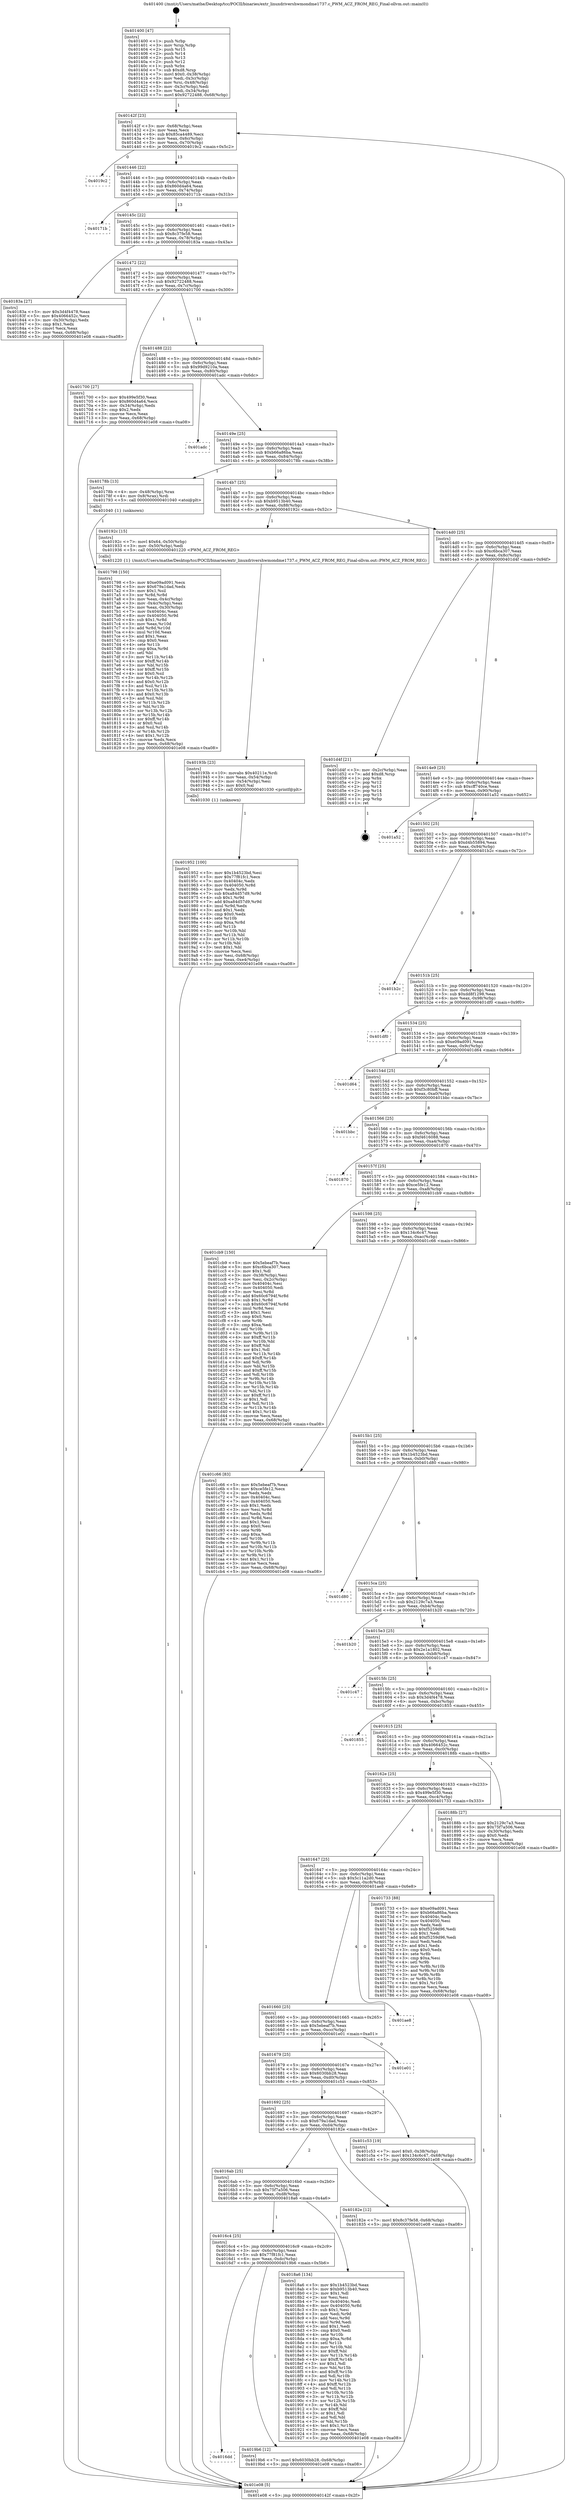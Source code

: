 digraph "0x401400" {
  label = "0x401400 (/mnt/c/Users/mathe/Desktop/tcc/POCII/binaries/extr_linuxdrivershwmondme1737.c_PWM_ACZ_FROM_REG_Final-ollvm.out::main(0))"
  labelloc = "t"
  node[shape=record]

  Entry [label="",width=0.3,height=0.3,shape=circle,fillcolor=black,style=filled]
  "0x40142f" [label="{
     0x40142f [23]\l
     | [instrs]\l
     &nbsp;&nbsp;0x40142f \<+3\>: mov -0x68(%rbp),%eax\l
     &nbsp;&nbsp;0x401432 \<+2\>: mov %eax,%ecx\l
     &nbsp;&nbsp;0x401434 \<+6\>: sub $0x85ca4489,%ecx\l
     &nbsp;&nbsp;0x40143a \<+3\>: mov %eax,-0x6c(%rbp)\l
     &nbsp;&nbsp;0x40143d \<+3\>: mov %ecx,-0x70(%rbp)\l
     &nbsp;&nbsp;0x401440 \<+6\>: je 00000000004019c2 \<main+0x5c2\>\l
  }"]
  "0x4019c2" [label="{
     0x4019c2\l
  }", style=dashed]
  "0x401446" [label="{
     0x401446 [22]\l
     | [instrs]\l
     &nbsp;&nbsp;0x401446 \<+5\>: jmp 000000000040144b \<main+0x4b\>\l
     &nbsp;&nbsp;0x40144b \<+3\>: mov -0x6c(%rbp),%eax\l
     &nbsp;&nbsp;0x40144e \<+5\>: sub $0x860d4a64,%eax\l
     &nbsp;&nbsp;0x401453 \<+3\>: mov %eax,-0x74(%rbp)\l
     &nbsp;&nbsp;0x401456 \<+6\>: je 000000000040171b \<main+0x31b\>\l
  }"]
  Exit [label="",width=0.3,height=0.3,shape=circle,fillcolor=black,style=filled,peripheries=2]
  "0x40171b" [label="{
     0x40171b\l
  }", style=dashed]
  "0x40145c" [label="{
     0x40145c [22]\l
     | [instrs]\l
     &nbsp;&nbsp;0x40145c \<+5\>: jmp 0000000000401461 \<main+0x61\>\l
     &nbsp;&nbsp;0x401461 \<+3\>: mov -0x6c(%rbp),%eax\l
     &nbsp;&nbsp;0x401464 \<+5\>: sub $0x8c37fe58,%eax\l
     &nbsp;&nbsp;0x401469 \<+3\>: mov %eax,-0x78(%rbp)\l
     &nbsp;&nbsp;0x40146c \<+6\>: je 000000000040183a \<main+0x43a\>\l
  }"]
  "0x4016dd" [label="{
     0x4016dd\l
  }", style=dashed]
  "0x40183a" [label="{
     0x40183a [27]\l
     | [instrs]\l
     &nbsp;&nbsp;0x40183a \<+5\>: mov $0x3d4f4478,%eax\l
     &nbsp;&nbsp;0x40183f \<+5\>: mov $0x4066452c,%ecx\l
     &nbsp;&nbsp;0x401844 \<+3\>: mov -0x30(%rbp),%edx\l
     &nbsp;&nbsp;0x401847 \<+3\>: cmp $0x1,%edx\l
     &nbsp;&nbsp;0x40184a \<+3\>: cmovl %ecx,%eax\l
     &nbsp;&nbsp;0x40184d \<+3\>: mov %eax,-0x68(%rbp)\l
     &nbsp;&nbsp;0x401850 \<+5\>: jmp 0000000000401e08 \<main+0xa08\>\l
  }"]
  "0x401472" [label="{
     0x401472 [22]\l
     | [instrs]\l
     &nbsp;&nbsp;0x401472 \<+5\>: jmp 0000000000401477 \<main+0x77\>\l
     &nbsp;&nbsp;0x401477 \<+3\>: mov -0x6c(%rbp),%eax\l
     &nbsp;&nbsp;0x40147a \<+5\>: sub $0x92722488,%eax\l
     &nbsp;&nbsp;0x40147f \<+3\>: mov %eax,-0x7c(%rbp)\l
     &nbsp;&nbsp;0x401482 \<+6\>: je 0000000000401700 \<main+0x300\>\l
  }"]
  "0x4019b6" [label="{
     0x4019b6 [12]\l
     | [instrs]\l
     &nbsp;&nbsp;0x4019b6 \<+7\>: movl $0x6030bb28,-0x68(%rbp)\l
     &nbsp;&nbsp;0x4019bd \<+5\>: jmp 0000000000401e08 \<main+0xa08\>\l
  }"]
  "0x401700" [label="{
     0x401700 [27]\l
     | [instrs]\l
     &nbsp;&nbsp;0x401700 \<+5\>: mov $0x499e5f30,%eax\l
     &nbsp;&nbsp;0x401705 \<+5\>: mov $0x860d4a64,%ecx\l
     &nbsp;&nbsp;0x40170a \<+3\>: mov -0x34(%rbp),%edx\l
     &nbsp;&nbsp;0x40170d \<+3\>: cmp $0x2,%edx\l
     &nbsp;&nbsp;0x401710 \<+3\>: cmovne %ecx,%eax\l
     &nbsp;&nbsp;0x401713 \<+3\>: mov %eax,-0x68(%rbp)\l
     &nbsp;&nbsp;0x401716 \<+5\>: jmp 0000000000401e08 \<main+0xa08\>\l
  }"]
  "0x401488" [label="{
     0x401488 [22]\l
     | [instrs]\l
     &nbsp;&nbsp;0x401488 \<+5\>: jmp 000000000040148d \<main+0x8d\>\l
     &nbsp;&nbsp;0x40148d \<+3\>: mov -0x6c(%rbp),%eax\l
     &nbsp;&nbsp;0x401490 \<+5\>: sub $0x99d9210a,%eax\l
     &nbsp;&nbsp;0x401495 \<+3\>: mov %eax,-0x80(%rbp)\l
     &nbsp;&nbsp;0x401498 \<+6\>: je 0000000000401adc \<main+0x6dc\>\l
  }"]
  "0x401e08" [label="{
     0x401e08 [5]\l
     | [instrs]\l
     &nbsp;&nbsp;0x401e08 \<+5\>: jmp 000000000040142f \<main+0x2f\>\l
  }"]
  "0x401400" [label="{
     0x401400 [47]\l
     | [instrs]\l
     &nbsp;&nbsp;0x401400 \<+1\>: push %rbp\l
     &nbsp;&nbsp;0x401401 \<+3\>: mov %rsp,%rbp\l
     &nbsp;&nbsp;0x401404 \<+2\>: push %r15\l
     &nbsp;&nbsp;0x401406 \<+2\>: push %r14\l
     &nbsp;&nbsp;0x401408 \<+2\>: push %r13\l
     &nbsp;&nbsp;0x40140a \<+2\>: push %r12\l
     &nbsp;&nbsp;0x40140c \<+1\>: push %rbx\l
     &nbsp;&nbsp;0x40140d \<+7\>: sub $0xd8,%rsp\l
     &nbsp;&nbsp;0x401414 \<+7\>: movl $0x0,-0x38(%rbp)\l
     &nbsp;&nbsp;0x40141b \<+3\>: mov %edi,-0x3c(%rbp)\l
     &nbsp;&nbsp;0x40141e \<+4\>: mov %rsi,-0x48(%rbp)\l
     &nbsp;&nbsp;0x401422 \<+3\>: mov -0x3c(%rbp),%edi\l
     &nbsp;&nbsp;0x401425 \<+3\>: mov %edi,-0x34(%rbp)\l
     &nbsp;&nbsp;0x401428 \<+7\>: movl $0x92722488,-0x68(%rbp)\l
  }"]
  "0x401952" [label="{
     0x401952 [100]\l
     | [instrs]\l
     &nbsp;&nbsp;0x401952 \<+5\>: mov $0x1b4523bd,%esi\l
     &nbsp;&nbsp;0x401957 \<+5\>: mov $0x77f81fc1,%ecx\l
     &nbsp;&nbsp;0x40195c \<+7\>: mov 0x40404c,%edx\l
     &nbsp;&nbsp;0x401963 \<+8\>: mov 0x404050,%r8d\l
     &nbsp;&nbsp;0x40196b \<+3\>: mov %edx,%r9d\l
     &nbsp;&nbsp;0x40196e \<+7\>: sub $0xa84d57d9,%r9d\l
     &nbsp;&nbsp;0x401975 \<+4\>: sub $0x1,%r9d\l
     &nbsp;&nbsp;0x401979 \<+7\>: add $0xa84d57d9,%r9d\l
     &nbsp;&nbsp;0x401980 \<+4\>: imul %r9d,%edx\l
     &nbsp;&nbsp;0x401984 \<+3\>: and $0x1,%edx\l
     &nbsp;&nbsp;0x401987 \<+3\>: cmp $0x0,%edx\l
     &nbsp;&nbsp;0x40198a \<+4\>: sete %r10b\l
     &nbsp;&nbsp;0x40198e \<+4\>: cmp $0xa,%r8d\l
     &nbsp;&nbsp;0x401992 \<+4\>: setl %r11b\l
     &nbsp;&nbsp;0x401996 \<+3\>: mov %r10b,%bl\l
     &nbsp;&nbsp;0x401999 \<+3\>: and %r11b,%bl\l
     &nbsp;&nbsp;0x40199c \<+3\>: xor %r11b,%r10b\l
     &nbsp;&nbsp;0x40199f \<+3\>: or %r10b,%bl\l
     &nbsp;&nbsp;0x4019a2 \<+3\>: test $0x1,%bl\l
     &nbsp;&nbsp;0x4019a5 \<+3\>: cmovne %ecx,%esi\l
     &nbsp;&nbsp;0x4019a8 \<+3\>: mov %esi,-0x68(%rbp)\l
     &nbsp;&nbsp;0x4019ab \<+6\>: mov %eax,-0xe4(%rbp)\l
     &nbsp;&nbsp;0x4019b1 \<+5\>: jmp 0000000000401e08 \<main+0xa08\>\l
  }"]
  "0x401adc" [label="{
     0x401adc\l
  }", style=dashed]
  "0x40149e" [label="{
     0x40149e [25]\l
     | [instrs]\l
     &nbsp;&nbsp;0x40149e \<+5\>: jmp 00000000004014a3 \<main+0xa3\>\l
     &nbsp;&nbsp;0x4014a3 \<+3\>: mov -0x6c(%rbp),%eax\l
     &nbsp;&nbsp;0x4014a6 \<+5\>: sub $0xb66a86ba,%eax\l
     &nbsp;&nbsp;0x4014ab \<+6\>: mov %eax,-0x84(%rbp)\l
     &nbsp;&nbsp;0x4014b1 \<+6\>: je 000000000040178b \<main+0x38b\>\l
  }"]
  "0x40193b" [label="{
     0x40193b [23]\l
     | [instrs]\l
     &nbsp;&nbsp;0x40193b \<+10\>: movabs $0x40211e,%rdi\l
     &nbsp;&nbsp;0x401945 \<+3\>: mov %eax,-0x54(%rbp)\l
     &nbsp;&nbsp;0x401948 \<+3\>: mov -0x54(%rbp),%esi\l
     &nbsp;&nbsp;0x40194b \<+2\>: mov $0x0,%al\l
     &nbsp;&nbsp;0x40194d \<+5\>: call 0000000000401030 \<printf@plt\>\l
     | [calls]\l
     &nbsp;&nbsp;0x401030 \{1\} (unknown)\l
  }"]
  "0x40178b" [label="{
     0x40178b [13]\l
     | [instrs]\l
     &nbsp;&nbsp;0x40178b \<+4\>: mov -0x48(%rbp),%rax\l
     &nbsp;&nbsp;0x40178f \<+4\>: mov 0x8(%rax),%rdi\l
     &nbsp;&nbsp;0x401793 \<+5\>: call 0000000000401040 \<atoi@plt\>\l
     | [calls]\l
     &nbsp;&nbsp;0x401040 \{1\} (unknown)\l
  }"]
  "0x4014b7" [label="{
     0x4014b7 [25]\l
     | [instrs]\l
     &nbsp;&nbsp;0x4014b7 \<+5\>: jmp 00000000004014bc \<main+0xbc\>\l
     &nbsp;&nbsp;0x4014bc \<+3\>: mov -0x6c(%rbp),%eax\l
     &nbsp;&nbsp;0x4014bf \<+5\>: sub $0xb9513b40,%eax\l
     &nbsp;&nbsp;0x4014c4 \<+6\>: mov %eax,-0x88(%rbp)\l
     &nbsp;&nbsp;0x4014ca \<+6\>: je 000000000040192c \<main+0x52c\>\l
  }"]
  "0x4016c4" [label="{
     0x4016c4 [25]\l
     | [instrs]\l
     &nbsp;&nbsp;0x4016c4 \<+5\>: jmp 00000000004016c9 \<main+0x2c9\>\l
     &nbsp;&nbsp;0x4016c9 \<+3\>: mov -0x6c(%rbp),%eax\l
     &nbsp;&nbsp;0x4016cc \<+5\>: sub $0x77f81fc1,%eax\l
     &nbsp;&nbsp;0x4016d1 \<+6\>: mov %eax,-0xdc(%rbp)\l
     &nbsp;&nbsp;0x4016d7 \<+6\>: je 00000000004019b6 \<main+0x5b6\>\l
  }"]
  "0x40192c" [label="{
     0x40192c [15]\l
     | [instrs]\l
     &nbsp;&nbsp;0x40192c \<+7\>: movl $0x64,-0x50(%rbp)\l
     &nbsp;&nbsp;0x401933 \<+3\>: mov -0x50(%rbp),%edi\l
     &nbsp;&nbsp;0x401936 \<+5\>: call 0000000000401220 \<PWM_ACZ_FROM_REG\>\l
     | [calls]\l
     &nbsp;&nbsp;0x401220 \{1\} (/mnt/c/Users/mathe/Desktop/tcc/POCII/binaries/extr_linuxdrivershwmondme1737.c_PWM_ACZ_FROM_REG_Final-ollvm.out::PWM_ACZ_FROM_REG)\l
  }"]
  "0x4014d0" [label="{
     0x4014d0 [25]\l
     | [instrs]\l
     &nbsp;&nbsp;0x4014d0 \<+5\>: jmp 00000000004014d5 \<main+0xd5\>\l
     &nbsp;&nbsp;0x4014d5 \<+3\>: mov -0x6c(%rbp),%eax\l
     &nbsp;&nbsp;0x4014d8 \<+5\>: sub $0xc6bca307,%eax\l
     &nbsp;&nbsp;0x4014dd \<+6\>: mov %eax,-0x8c(%rbp)\l
     &nbsp;&nbsp;0x4014e3 \<+6\>: je 0000000000401d4f \<main+0x94f\>\l
  }"]
  "0x4018a6" [label="{
     0x4018a6 [134]\l
     | [instrs]\l
     &nbsp;&nbsp;0x4018a6 \<+5\>: mov $0x1b4523bd,%eax\l
     &nbsp;&nbsp;0x4018ab \<+5\>: mov $0xb9513b40,%ecx\l
     &nbsp;&nbsp;0x4018b0 \<+2\>: mov $0x1,%dl\l
     &nbsp;&nbsp;0x4018b2 \<+2\>: xor %esi,%esi\l
     &nbsp;&nbsp;0x4018b4 \<+7\>: mov 0x40404c,%edi\l
     &nbsp;&nbsp;0x4018bb \<+8\>: mov 0x404050,%r8d\l
     &nbsp;&nbsp;0x4018c3 \<+3\>: sub $0x1,%esi\l
     &nbsp;&nbsp;0x4018c6 \<+3\>: mov %edi,%r9d\l
     &nbsp;&nbsp;0x4018c9 \<+3\>: add %esi,%r9d\l
     &nbsp;&nbsp;0x4018cc \<+4\>: imul %r9d,%edi\l
     &nbsp;&nbsp;0x4018d0 \<+3\>: and $0x1,%edi\l
     &nbsp;&nbsp;0x4018d3 \<+3\>: cmp $0x0,%edi\l
     &nbsp;&nbsp;0x4018d6 \<+4\>: sete %r10b\l
     &nbsp;&nbsp;0x4018da \<+4\>: cmp $0xa,%r8d\l
     &nbsp;&nbsp;0x4018de \<+4\>: setl %r11b\l
     &nbsp;&nbsp;0x4018e2 \<+3\>: mov %r10b,%bl\l
     &nbsp;&nbsp;0x4018e5 \<+3\>: xor $0xff,%bl\l
     &nbsp;&nbsp;0x4018e8 \<+3\>: mov %r11b,%r14b\l
     &nbsp;&nbsp;0x4018eb \<+4\>: xor $0xff,%r14b\l
     &nbsp;&nbsp;0x4018ef \<+3\>: xor $0x1,%dl\l
     &nbsp;&nbsp;0x4018f2 \<+3\>: mov %bl,%r15b\l
     &nbsp;&nbsp;0x4018f5 \<+4\>: and $0xff,%r15b\l
     &nbsp;&nbsp;0x4018f9 \<+3\>: and %dl,%r10b\l
     &nbsp;&nbsp;0x4018fc \<+3\>: mov %r14b,%r12b\l
     &nbsp;&nbsp;0x4018ff \<+4\>: and $0xff,%r12b\l
     &nbsp;&nbsp;0x401903 \<+3\>: and %dl,%r11b\l
     &nbsp;&nbsp;0x401906 \<+3\>: or %r10b,%r15b\l
     &nbsp;&nbsp;0x401909 \<+3\>: or %r11b,%r12b\l
     &nbsp;&nbsp;0x40190c \<+3\>: xor %r12b,%r15b\l
     &nbsp;&nbsp;0x40190f \<+3\>: or %r14b,%bl\l
     &nbsp;&nbsp;0x401912 \<+3\>: xor $0xff,%bl\l
     &nbsp;&nbsp;0x401915 \<+3\>: or $0x1,%dl\l
     &nbsp;&nbsp;0x401918 \<+2\>: and %dl,%bl\l
     &nbsp;&nbsp;0x40191a \<+3\>: or %bl,%r15b\l
     &nbsp;&nbsp;0x40191d \<+4\>: test $0x1,%r15b\l
     &nbsp;&nbsp;0x401921 \<+3\>: cmovne %ecx,%eax\l
     &nbsp;&nbsp;0x401924 \<+3\>: mov %eax,-0x68(%rbp)\l
     &nbsp;&nbsp;0x401927 \<+5\>: jmp 0000000000401e08 \<main+0xa08\>\l
  }"]
  "0x401d4f" [label="{
     0x401d4f [21]\l
     | [instrs]\l
     &nbsp;&nbsp;0x401d4f \<+3\>: mov -0x2c(%rbp),%eax\l
     &nbsp;&nbsp;0x401d52 \<+7\>: add $0xd8,%rsp\l
     &nbsp;&nbsp;0x401d59 \<+1\>: pop %rbx\l
     &nbsp;&nbsp;0x401d5a \<+2\>: pop %r12\l
     &nbsp;&nbsp;0x401d5c \<+2\>: pop %r13\l
     &nbsp;&nbsp;0x401d5e \<+2\>: pop %r14\l
     &nbsp;&nbsp;0x401d60 \<+2\>: pop %r15\l
     &nbsp;&nbsp;0x401d62 \<+1\>: pop %rbp\l
     &nbsp;&nbsp;0x401d63 \<+1\>: ret\l
  }"]
  "0x4014e9" [label="{
     0x4014e9 [25]\l
     | [instrs]\l
     &nbsp;&nbsp;0x4014e9 \<+5\>: jmp 00000000004014ee \<main+0xee\>\l
     &nbsp;&nbsp;0x4014ee \<+3\>: mov -0x6c(%rbp),%eax\l
     &nbsp;&nbsp;0x4014f1 \<+5\>: sub $0xcff740ce,%eax\l
     &nbsp;&nbsp;0x4014f6 \<+6\>: mov %eax,-0x90(%rbp)\l
     &nbsp;&nbsp;0x4014fc \<+6\>: je 0000000000401a52 \<main+0x652\>\l
  }"]
  "0x4016ab" [label="{
     0x4016ab [25]\l
     | [instrs]\l
     &nbsp;&nbsp;0x4016ab \<+5\>: jmp 00000000004016b0 \<main+0x2b0\>\l
     &nbsp;&nbsp;0x4016b0 \<+3\>: mov -0x6c(%rbp),%eax\l
     &nbsp;&nbsp;0x4016b3 \<+5\>: sub $0x75f7a506,%eax\l
     &nbsp;&nbsp;0x4016b8 \<+6\>: mov %eax,-0xd8(%rbp)\l
     &nbsp;&nbsp;0x4016be \<+6\>: je 00000000004018a6 \<main+0x4a6\>\l
  }"]
  "0x401a52" [label="{
     0x401a52\l
  }", style=dashed]
  "0x401502" [label="{
     0x401502 [25]\l
     | [instrs]\l
     &nbsp;&nbsp;0x401502 \<+5\>: jmp 0000000000401507 \<main+0x107\>\l
     &nbsp;&nbsp;0x401507 \<+3\>: mov -0x6c(%rbp),%eax\l
     &nbsp;&nbsp;0x40150a \<+5\>: sub $0xd4b55894,%eax\l
     &nbsp;&nbsp;0x40150f \<+6\>: mov %eax,-0x94(%rbp)\l
     &nbsp;&nbsp;0x401515 \<+6\>: je 0000000000401b2c \<main+0x72c\>\l
  }"]
  "0x40182e" [label="{
     0x40182e [12]\l
     | [instrs]\l
     &nbsp;&nbsp;0x40182e \<+7\>: movl $0x8c37fe58,-0x68(%rbp)\l
     &nbsp;&nbsp;0x401835 \<+5\>: jmp 0000000000401e08 \<main+0xa08\>\l
  }"]
  "0x401b2c" [label="{
     0x401b2c\l
  }", style=dashed]
  "0x40151b" [label="{
     0x40151b [25]\l
     | [instrs]\l
     &nbsp;&nbsp;0x40151b \<+5\>: jmp 0000000000401520 \<main+0x120\>\l
     &nbsp;&nbsp;0x401520 \<+3\>: mov -0x6c(%rbp),%eax\l
     &nbsp;&nbsp;0x401523 \<+5\>: sub $0xdd8f1298,%eax\l
     &nbsp;&nbsp;0x401528 \<+6\>: mov %eax,-0x98(%rbp)\l
     &nbsp;&nbsp;0x40152e \<+6\>: je 0000000000401df0 \<main+0x9f0\>\l
  }"]
  "0x401692" [label="{
     0x401692 [25]\l
     | [instrs]\l
     &nbsp;&nbsp;0x401692 \<+5\>: jmp 0000000000401697 \<main+0x297\>\l
     &nbsp;&nbsp;0x401697 \<+3\>: mov -0x6c(%rbp),%eax\l
     &nbsp;&nbsp;0x40169a \<+5\>: sub $0x679a1dad,%eax\l
     &nbsp;&nbsp;0x40169f \<+6\>: mov %eax,-0xd4(%rbp)\l
     &nbsp;&nbsp;0x4016a5 \<+6\>: je 000000000040182e \<main+0x42e\>\l
  }"]
  "0x401df0" [label="{
     0x401df0\l
  }", style=dashed]
  "0x401534" [label="{
     0x401534 [25]\l
     | [instrs]\l
     &nbsp;&nbsp;0x401534 \<+5\>: jmp 0000000000401539 \<main+0x139\>\l
     &nbsp;&nbsp;0x401539 \<+3\>: mov -0x6c(%rbp),%eax\l
     &nbsp;&nbsp;0x40153c \<+5\>: sub $0xe09ad091,%eax\l
     &nbsp;&nbsp;0x401541 \<+6\>: mov %eax,-0x9c(%rbp)\l
     &nbsp;&nbsp;0x401547 \<+6\>: je 0000000000401d64 \<main+0x964\>\l
  }"]
  "0x401c53" [label="{
     0x401c53 [19]\l
     | [instrs]\l
     &nbsp;&nbsp;0x401c53 \<+7\>: movl $0x0,-0x38(%rbp)\l
     &nbsp;&nbsp;0x401c5a \<+7\>: movl $0x134c6c47,-0x68(%rbp)\l
     &nbsp;&nbsp;0x401c61 \<+5\>: jmp 0000000000401e08 \<main+0xa08\>\l
  }"]
  "0x401d64" [label="{
     0x401d64\l
  }", style=dashed]
  "0x40154d" [label="{
     0x40154d [25]\l
     | [instrs]\l
     &nbsp;&nbsp;0x40154d \<+5\>: jmp 0000000000401552 \<main+0x152\>\l
     &nbsp;&nbsp;0x401552 \<+3\>: mov -0x6c(%rbp),%eax\l
     &nbsp;&nbsp;0x401555 \<+5\>: sub $0xf3c80bff,%eax\l
     &nbsp;&nbsp;0x40155a \<+6\>: mov %eax,-0xa0(%rbp)\l
     &nbsp;&nbsp;0x401560 \<+6\>: je 0000000000401bbc \<main+0x7bc\>\l
  }"]
  "0x401679" [label="{
     0x401679 [25]\l
     | [instrs]\l
     &nbsp;&nbsp;0x401679 \<+5\>: jmp 000000000040167e \<main+0x27e\>\l
     &nbsp;&nbsp;0x40167e \<+3\>: mov -0x6c(%rbp),%eax\l
     &nbsp;&nbsp;0x401681 \<+5\>: sub $0x6030bb28,%eax\l
     &nbsp;&nbsp;0x401686 \<+6\>: mov %eax,-0xd0(%rbp)\l
     &nbsp;&nbsp;0x40168c \<+6\>: je 0000000000401c53 \<main+0x853\>\l
  }"]
  "0x401bbc" [label="{
     0x401bbc\l
  }", style=dashed]
  "0x401566" [label="{
     0x401566 [25]\l
     | [instrs]\l
     &nbsp;&nbsp;0x401566 \<+5\>: jmp 000000000040156b \<main+0x16b\>\l
     &nbsp;&nbsp;0x40156b \<+3\>: mov -0x6c(%rbp),%eax\l
     &nbsp;&nbsp;0x40156e \<+5\>: sub $0xf4616088,%eax\l
     &nbsp;&nbsp;0x401573 \<+6\>: mov %eax,-0xa4(%rbp)\l
     &nbsp;&nbsp;0x401579 \<+6\>: je 0000000000401870 \<main+0x470\>\l
  }"]
  "0x401e01" [label="{
     0x401e01\l
  }", style=dashed]
  "0x401870" [label="{
     0x401870\l
  }", style=dashed]
  "0x40157f" [label="{
     0x40157f [25]\l
     | [instrs]\l
     &nbsp;&nbsp;0x40157f \<+5\>: jmp 0000000000401584 \<main+0x184\>\l
     &nbsp;&nbsp;0x401584 \<+3\>: mov -0x6c(%rbp),%eax\l
     &nbsp;&nbsp;0x401587 \<+5\>: sub $0xce5fe12,%eax\l
     &nbsp;&nbsp;0x40158c \<+6\>: mov %eax,-0xa8(%rbp)\l
     &nbsp;&nbsp;0x401592 \<+6\>: je 0000000000401cb9 \<main+0x8b9\>\l
  }"]
  "0x401660" [label="{
     0x401660 [25]\l
     | [instrs]\l
     &nbsp;&nbsp;0x401660 \<+5\>: jmp 0000000000401665 \<main+0x265\>\l
     &nbsp;&nbsp;0x401665 \<+3\>: mov -0x6c(%rbp),%eax\l
     &nbsp;&nbsp;0x401668 \<+5\>: sub $0x5ebeaf7b,%eax\l
     &nbsp;&nbsp;0x40166d \<+6\>: mov %eax,-0xcc(%rbp)\l
     &nbsp;&nbsp;0x401673 \<+6\>: je 0000000000401e01 \<main+0xa01\>\l
  }"]
  "0x401cb9" [label="{
     0x401cb9 [150]\l
     | [instrs]\l
     &nbsp;&nbsp;0x401cb9 \<+5\>: mov $0x5ebeaf7b,%eax\l
     &nbsp;&nbsp;0x401cbe \<+5\>: mov $0xc6bca307,%ecx\l
     &nbsp;&nbsp;0x401cc3 \<+2\>: mov $0x1,%dl\l
     &nbsp;&nbsp;0x401cc5 \<+3\>: mov -0x38(%rbp),%esi\l
     &nbsp;&nbsp;0x401cc8 \<+3\>: mov %esi,-0x2c(%rbp)\l
     &nbsp;&nbsp;0x401ccb \<+7\>: mov 0x40404c,%esi\l
     &nbsp;&nbsp;0x401cd2 \<+7\>: mov 0x404050,%edi\l
     &nbsp;&nbsp;0x401cd9 \<+3\>: mov %esi,%r8d\l
     &nbsp;&nbsp;0x401cdc \<+7\>: add $0x60c6794f,%r8d\l
     &nbsp;&nbsp;0x401ce3 \<+4\>: sub $0x1,%r8d\l
     &nbsp;&nbsp;0x401ce7 \<+7\>: sub $0x60c6794f,%r8d\l
     &nbsp;&nbsp;0x401cee \<+4\>: imul %r8d,%esi\l
     &nbsp;&nbsp;0x401cf2 \<+3\>: and $0x1,%esi\l
     &nbsp;&nbsp;0x401cf5 \<+3\>: cmp $0x0,%esi\l
     &nbsp;&nbsp;0x401cf8 \<+4\>: sete %r9b\l
     &nbsp;&nbsp;0x401cfc \<+3\>: cmp $0xa,%edi\l
     &nbsp;&nbsp;0x401cff \<+4\>: setl %r10b\l
     &nbsp;&nbsp;0x401d03 \<+3\>: mov %r9b,%r11b\l
     &nbsp;&nbsp;0x401d06 \<+4\>: xor $0xff,%r11b\l
     &nbsp;&nbsp;0x401d0a \<+3\>: mov %r10b,%bl\l
     &nbsp;&nbsp;0x401d0d \<+3\>: xor $0xff,%bl\l
     &nbsp;&nbsp;0x401d10 \<+3\>: xor $0x1,%dl\l
     &nbsp;&nbsp;0x401d13 \<+3\>: mov %r11b,%r14b\l
     &nbsp;&nbsp;0x401d16 \<+4\>: and $0xff,%r14b\l
     &nbsp;&nbsp;0x401d1a \<+3\>: and %dl,%r9b\l
     &nbsp;&nbsp;0x401d1d \<+3\>: mov %bl,%r15b\l
     &nbsp;&nbsp;0x401d20 \<+4\>: and $0xff,%r15b\l
     &nbsp;&nbsp;0x401d24 \<+3\>: and %dl,%r10b\l
     &nbsp;&nbsp;0x401d27 \<+3\>: or %r9b,%r14b\l
     &nbsp;&nbsp;0x401d2a \<+3\>: or %r10b,%r15b\l
     &nbsp;&nbsp;0x401d2d \<+3\>: xor %r15b,%r14b\l
     &nbsp;&nbsp;0x401d30 \<+3\>: or %bl,%r11b\l
     &nbsp;&nbsp;0x401d33 \<+4\>: xor $0xff,%r11b\l
     &nbsp;&nbsp;0x401d37 \<+3\>: or $0x1,%dl\l
     &nbsp;&nbsp;0x401d3a \<+3\>: and %dl,%r11b\l
     &nbsp;&nbsp;0x401d3d \<+3\>: or %r11b,%r14b\l
     &nbsp;&nbsp;0x401d40 \<+4\>: test $0x1,%r14b\l
     &nbsp;&nbsp;0x401d44 \<+3\>: cmovne %ecx,%eax\l
     &nbsp;&nbsp;0x401d47 \<+3\>: mov %eax,-0x68(%rbp)\l
     &nbsp;&nbsp;0x401d4a \<+5\>: jmp 0000000000401e08 \<main+0xa08\>\l
  }"]
  "0x401598" [label="{
     0x401598 [25]\l
     | [instrs]\l
     &nbsp;&nbsp;0x401598 \<+5\>: jmp 000000000040159d \<main+0x19d\>\l
     &nbsp;&nbsp;0x40159d \<+3\>: mov -0x6c(%rbp),%eax\l
     &nbsp;&nbsp;0x4015a0 \<+5\>: sub $0x134c6c47,%eax\l
     &nbsp;&nbsp;0x4015a5 \<+6\>: mov %eax,-0xac(%rbp)\l
     &nbsp;&nbsp;0x4015ab \<+6\>: je 0000000000401c66 \<main+0x866\>\l
  }"]
  "0x401ae8" [label="{
     0x401ae8\l
  }", style=dashed]
  "0x401c66" [label="{
     0x401c66 [83]\l
     | [instrs]\l
     &nbsp;&nbsp;0x401c66 \<+5\>: mov $0x5ebeaf7b,%eax\l
     &nbsp;&nbsp;0x401c6b \<+5\>: mov $0xce5fe12,%ecx\l
     &nbsp;&nbsp;0x401c70 \<+2\>: xor %edx,%edx\l
     &nbsp;&nbsp;0x401c72 \<+7\>: mov 0x40404c,%esi\l
     &nbsp;&nbsp;0x401c79 \<+7\>: mov 0x404050,%edi\l
     &nbsp;&nbsp;0x401c80 \<+3\>: sub $0x1,%edx\l
     &nbsp;&nbsp;0x401c83 \<+3\>: mov %esi,%r8d\l
     &nbsp;&nbsp;0x401c86 \<+3\>: add %edx,%r8d\l
     &nbsp;&nbsp;0x401c89 \<+4\>: imul %r8d,%esi\l
     &nbsp;&nbsp;0x401c8d \<+3\>: and $0x1,%esi\l
     &nbsp;&nbsp;0x401c90 \<+3\>: cmp $0x0,%esi\l
     &nbsp;&nbsp;0x401c93 \<+4\>: sete %r9b\l
     &nbsp;&nbsp;0x401c97 \<+3\>: cmp $0xa,%edi\l
     &nbsp;&nbsp;0x401c9a \<+4\>: setl %r10b\l
     &nbsp;&nbsp;0x401c9e \<+3\>: mov %r9b,%r11b\l
     &nbsp;&nbsp;0x401ca1 \<+3\>: and %r10b,%r11b\l
     &nbsp;&nbsp;0x401ca4 \<+3\>: xor %r10b,%r9b\l
     &nbsp;&nbsp;0x401ca7 \<+3\>: or %r9b,%r11b\l
     &nbsp;&nbsp;0x401caa \<+4\>: test $0x1,%r11b\l
     &nbsp;&nbsp;0x401cae \<+3\>: cmovne %ecx,%eax\l
     &nbsp;&nbsp;0x401cb1 \<+3\>: mov %eax,-0x68(%rbp)\l
     &nbsp;&nbsp;0x401cb4 \<+5\>: jmp 0000000000401e08 \<main+0xa08\>\l
  }"]
  "0x4015b1" [label="{
     0x4015b1 [25]\l
     | [instrs]\l
     &nbsp;&nbsp;0x4015b1 \<+5\>: jmp 00000000004015b6 \<main+0x1b6\>\l
     &nbsp;&nbsp;0x4015b6 \<+3\>: mov -0x6c(%rbp),%eax\l
     &nbsp;&nbsp;0x4015b9 \<+5\>: sub $0x1b4523bd,%eax\l
     &nbsp;&nbsp;0x4015be \<+6\>: mov %eax,-0xb0(%rbp)\l
     &nbsp;&nbsp;0x4015c4 \<+6\>: je 0000000000401d80 \<main+0x980\>\l
  }"]
  "0x401798" [label="{
     0x401798 [150]\l
     | [instrs]\l
     &nbsp;&nbsp;0x401798 \<+5\>: mov $0xe09ad091,%ecx\l
     &nbsp;&nbsp;0x40179d \<+5\>: mov $0x679a1dad,%edx\l
     &nbsp;&nbsp;0x4017a2 \<+3\>: mov $0x1,%sil\l
     &nbsp;&nbsp;0x4017a5 \<+3\>: xor %r8d,%r8d\l
     &nbsp;&nbsp;0x4017a8 \<+3\>: mov %eax,-0x4c(%rbp)\l
     &nbsp;&nbsp;0x4017ab \<+3\>: mov -0x4c(%rbp),%eax\l
     &nbsp;&nbsp;0x4017ae \<+3\>: mov %eax,-0x30(%rbp)\l
     &nbsp;&nbsp;0x4017b1 \<+7\>: mov 0x40404c,%eax\l
     &nbsp;&nbsp;0x4017b8 \<+8\>: mov 0x404050,%r9d\l
     &nbsp;&nbsp;0x4017c0 \<+4\>: sub $0x1,%r8d\l
     &nbsp;&nbsp;0x4017c4 \<+3\>: mov %eax,%r10d\l
     &nbsp;&nbsp;0x4017c7 \<+3\>: add %r8d,%r10d\l
     &nbsp;&nbsp;0x4017ca \<+4\>: imul %r10d,%eax\l
     &nbsp;&nbsp;0x4017ce \<+3\>: and $0x1,%eax\l
     &nbsp;&nbsp;0x4017d1 \<+3\>: cmp $0x0,%eax\l
     &nbsp;&nbsp;0x4017d4 \<+4\>: sete %r11b\l
     &nbsp;&nbsp;0x4017d8 \<+4\>: cmp $0xa,%r9d\l
     &nbsp;&nbsp;0x4017dc \<+3\>: setl %bl\l
     &nbsp;&nbsp;0x4017df \<+3\>: mov %r11b,%r14b\l
     &nbsp;&nbsp;0x4017e2 \<+4\>: xor $0xff,%r14b\l
     &nbsp;&nbsp;0x4017e6 \<+3\>: mov %bl,%r15b\l
     &nbsp;&nbsp;0x4017e9 \<+4\>: xor $0xff,%r15b\l
     &nbsp;&nbsp;0x4017ed \<+4\>: xor $0x0,%sil\l
     &nbsp;&nbsp;0x4017f1 \<+3\>: mov %r14b,%r12b\l
     &nbsp;&nbsp;0x4017f4 \<+4\>: and $0x0,%r12b\l
     &nbsp;&nbsp;0x4017f8 \<+3\>: and %sil,%r11b\l
     &nbsp;&nbsp;0x4017fb \<+3\>: mov %r15b,%r13b\l
     &nbsp;&nbsp;0x4017fe \<+4\>: and $0x0,%r13b\l
     &nbsp;&nbsp;0x401802 \<+3\>: and %sil,%bl\l
     &nbsp;&nbsp;0x401805 \<+3\>: or %r11b,%r12b\l
     &nbsp;&nbsp;0x401808 \<+3\>: or %bl,%r13b\l
     &nbsp;&nbsp;0x40180b \<+3\>: xor %r13b,%r12b\l
     &nbsp;&nbsp;0x40180e \<+3\>: or %r15b,%r14b\l
     &nbsp;&nbsp;0x401811 \<+4\>: xor $0xff,%r14b\l
     &nbsp;&nbsp;0x401815 \<+4\>: or $0x0,%sil\l
     &nbsp;&nbsp;0x401819 \<+3\>: and %sil,%r14b\l
     &nbsp;&nbsp;0x40181c \<+3\>: or %r14b,%r12b\l
     &nbsp;&nbsp;0x40181f \<+4\>: test $0x1,%r12b\l
     &nbsp;&nbsp;0x401823 \<+3\>: cmovne %edx,%ecx\l
     &nbsp;&nbsp;0x401826 \<+3\>: mov %ecx,-0x68(%rbp)\l
     &nbsp;&nbsp;0x401829 \<+5\>: jmp 0000000000401e08 \<main+0xa08\>\l
  }"]
  "0x401d80" [label="{
     0x401d80\l
  }", style=dashed]
  "0x4015ca" [label="{
     0x4015ca [25]\l
     | [instrs]\l
     &nbsp;&nbsp;0x4015ca \<+5\>: jmp 00000000004015cf \<main+0x1cf\>\l
     &nbsp;&nbsp;0x4015cf \<+3\>: mov -0x6c(%rbp),%eax\l
     &nbsp;&nbsp;0x4015d2 \<+5\>: sub $0x2129c7a3,%eax\l
     &nbsp;&nbsp;0x4015d7 \<+6\>: mov %eax,-0xb4(%rbp)\l
     &nbsp;&nbsp;0x4015dd \<+6\>: je 0000000000401b20 \<main+0x720\>\l
  }"]
  "0x401647" [label="{
     0x401647 [25]\l
     | [instrs]\l
     &nbsp;&nbsp;0x401647 \<+5\>: jmp 000000000040164c \<main+0x24c\>\l
     &nbsp;&nbsp;0x40164c \<+3\>: mov -0x6c(%rbp),%eax\l
     &nbsp;&nbsp;0x40164f \<+5\>: sub $0x5c11a2d0,%eax\l
     &nbsp;&nbsp;0x401654 \<+6\>: mov %eax,-0xc8(%rbp)\l
     &nbsp;&nbsp;0x40165a \<+6\>: je 0000000000401ae8 \<main+0x6e8\>\l
  }"]
  "0x401b20" [label="{
     0x401b20\l
  }", style=dashed]
  "0x4015e3" [label="{
     0x4015e3 [25]\l
     | [instrs]\l
     &nbsp;&nbsp;0x4015e3 \<+5\>: jmp 00000000004015e8 \<main+0x1e8\>\l
     &nbsp;&nbsp;0x4015e8 \<+3\>: mov -0x6c(%rbp),%eax\l
     &nbsp;&nbsp;0x4015eb \<+5\>: sub $0x2e1a1802,%eax\l
     &nbsp;&nbsp;0x4015f0 \<+6\>: mov %eax,-0xb8(%rbp)\l
     &nbsp;&nbsp;0x4015f6 \<+6\>: je 0000000000401c47 \<main+0x847\>\l
  }"]
  "0x401733" [label="{
     0x401733 [88]\l
     | [instrs]\l
     &nbsp;&nbsp;0x401733 \<+5\>: mov $0xe09ad091,%eax\l
     &nbsp;&nbsp;0x401738 \<+5\>: mov $0xb66a86ba,%ecx\l
     &nbsp;&nbsp;0x40173d \<+7\>: mov 0x40404c,%edx\l
     &nbsp;&nbsp;0x401744 \<+7\>: mov 0x404050,%esi\l
     &nbsp;&nbsp;0x40174b \<+2\>: mov %edx,%edi\l
     &nbsp;&nbsp;0x40174d \<+6\>: sub $0xf5259d96,%edi\l
     &nbsp;&nbsp;0x401753 \<+3\>: sub $0x1,%edi\l
     &nbsp;&nbsp;0x401756 \<+6\>: add $0xf5259d96,%edi\l
     &nbsp;&nbsp;0x40175c \<+3\>: imul %edi,%edx\l
     &nbsp;&nbsp;0x40175f \<+3\>: and $0x1,%edx\l
     &nbsp;&nbsp;0x401762 \<+3\>: cmp $0x0,%edx\l
     &nbsp;&nbsp;0x401765 \<+4\>: sete %r8b\l
     &nbsp;&nbsp;0x401769 \<+3\>: cmp $0xa,%esi\l
     &nbsp;&nbsp;0x40176c \<+4\>: setl %r9b\l
     &nbsp;&nbsp;0x401770 \<+3\>: mov %r8b,%r10b\l
     &nbsp;&nbsp;0x401773 \<+3\>: and %r9b,%r10b\l
     &nbsp;&nbsp;0x401776 \<+3\>: xor %r9b,%r8b\l
     &nbsp;&nbsp;0x401779 \<+3\>: or %r8b,%r10b\l
     &nbsp;&nbsp;0x40177c \<+4\>: test $0x1,%r10b\l
     &nbsp;&nbsp;0x401780 \<+3\>: cmovne %ecx,%eax\l
     &nbsp;&nbsp;0x401783 \<+3\>: mov %eax,-0x68(%rbp)\l
     &nbsp;&nbsp;0x401786 \<+5\>: jmp 0000000000401e08 \<main+0xa08\>\l
  }"]
  "0x401c47" [label="{
     0x401c47\l
  }", style=dashed]
  "0x4015fc" [label="{
     0x4015fc [25]\l
     | [instrs]\l
     &nbsp;&nbsp;0x4015fc \<+5\>: jmp 0000000000401601 \<main+0x201\>\l
     &nbsp;&nbsp;0x401601 \<+3\>: mov -0x6c(%rbp),%eax\l
     &nbsp;&nbsp;0x401604 \<+5\>: sub $0x3d4f4478,%eax\l
     &nbsp;&nbsp;0x401609 \<+6\>: mov %eax,-0xbc(%rbp)\l
     &nbsp;&nbsp;0x40160f \<+6\>: je 0000000000401855 \<main+0x455\>\l
  }"]
  "0x40162e" [label="{
     0x40162e [25]\l
     | [instrs]\l
     &nbsp;&nbsp;0x40162e \<+5\>: jmp 0000000000401633 \<main+0x233\>\l
     &nbsp;&nbsp;0x401633 \<+3\>: mov -0x6c(%rbp),%eax\l
     &nbsp;&nbsp;0x401636 \<+5\>: sub $0x499e5f30,%eax\l
     &nbsp;&nbsp;0x40163b \<+6\>: mov %eax,-0xc4(%rbp)\l
     &nbsp;&nbsp;0x401641 \<+6\>: je 0000000000401733 \<main+0x333\>\l
  }"]
  "0x401855" [label="{
     0x401855\l
  }", style=dashed]
  "0x401615" [label="{
     0x401615 [25]\l
     | [instrs]\l
     &nbsp;&nbsp;0x401615 \<+5\>: jmp 000000000040161a \<main+0x21a\>\l
     &nbsp;&nbsp;0x40161a \<+3\>: mov -0x6c(%rbp),%eax\l
     &nbsp;&nbsp;0x40161d \<+5\>: sub $0x4066452c,%eax\l
     &nbsp;&nbsp;0x401622 \<+6\>: mov %eax,-0xc0(%rbp)\l
     &nbsp;&nbsp;0x401628 \<+6\>: je 000000000040188b \<main+0x48b\>\l
  }"]
  "0x40188b" [label="{
     0x40188b [27]\l
     | [instrs]\l
     &nbsp;&nbsp;0x40188b \<+5\>: mov $0x2129c7a3,%eax\l
     &nbsp;&nbsp;0x401890 \<+5\>: mov $0x75f7a506,%ecx\l
     &nbsp;&nbsp;0x401895 \<+3\>: mov -0x30(%rbp),%edx\l
     &nbsp;&nbsp;0x401898 \<+3\>: cmp $0x0,%edx\l
     &nbsp;&nbsp;0x40189b \<+3\>: cmove %ecx,%eax\l
     &nbsp;&nbsp;0x40189e \<+3\>: mov %eax,-0x68(%rbp)\l
     &nbsp;&nbsp;0x4018a1 \<+5\>: jmp 0000000000401e08 \<main+0xa08\>\l
  }"]
  Entry -> "0x401400" [label=" 1"]
  "0x40142f" -> "0x4019c2" [label=" 0"]
  "0x40142f" -> "0x401446" [label=" 13"]
  "0x401d4f" -> Exit [label=" 1"]
  "0x401446" -> "0x40171b" [label=" 0"]
  "0x401446" -> "0x40145c" [label=" 13"]
  "0x401cb9" -> "0x401e08" [label=" 1"]
  "0x40145c" -> "0x40183a" [label=" 1"]
  "0x40145c" -> "0x401472" [label=" 12"]
  "0x401c66" -> "0x401e08" [label=" 1"]
  "0x401472" -> "0x401700" [label=" 1"]
  "0x401472" -> "0x401488" [label=" 11"]
  "0x401700" -> "0x401e08" [label=" 1"]
  "0x401400" -> "0x40142f" [label=" 1"]
  "0x401e08" -> "0x40142f" [label=" 12"]
  "0x401c53" -> "0x401e08" [label=" 1"]
  "0x401488" -> "0x401adc" [label=" 0"]
  "0x401488" -> "0x40149e" [label=" 11"]
  "0x4016c4" -> "0x4016dd" [label=" 0"]
  "0x40149e" -> "0x40178b" [label=" 1"]
  "0x40149e" -> "0x4014b7" [label=" 10"]
  "0x4016c4" -> "0x4019b6" [label=" 1"]
  "0x4014b7" -> "0x40192c" [label=" 1"]
  "0x4014b7" -> "0x4014d0" [label=" 9"]
  "0x4019b6" -> "0x401e08" [label=" 1"]
  "0x4014d0" -> "0x401d4f" [label=" 1"]
  "0x4014d0" -> "0x4014e9" [label=" 8"]
  "0x401952" -> "0x401e08" [label=" 1"]
  "0x4014e9" -> "0x401a52" [label=" 0"]
  "0x4014e9" -> "0x401502" [label=" 8"]
  "0x40192c" -> "0x40193b" [label=" 1"]
  "0x401502" -> "0x401b2c" [label=" 0"]
  "0x401502" -> "0x40151b" [label=" 8"]
  "0x4018a6" -> "0x401e08" [label=" 1"]
  "0x40151b" -> "0x401df0" [label=" 0"]
  "0x40151b" -> "0x401534" [label=" 8"]
  "0x4016ab" -> "0x4018a6" [label=" 1"]
  "0x401534" -> "0x401d64" [label=" 0"]
  "0x401534" -> "0x40154d" [label=" 8"]
  "0x40193b" -> "0x401952" [label=" 1"]
  "0x40154d" -> "0x401bbc" [label=" 0"]
  "0x40154d" -> "0x401566" [label=" 8"]
  "0x40183a" -> "0x401e08" [label=" 1"]
  "0x401566" -> "0x401870" [label=" 0"]
  "0x401566" -> "0x40157f" [label=" 8"]
  "0x40182e" -> "0x401e08" [label=" 1"]
  "0x40157f" -> "0x401cb9" [label=" 1"]
  "0x40157f" -> "0x401598" [label=" 7"]
  "0x401692" -> "0x40182e" [label=" 1"]
  "0x401598" -> "0x401c66" [label=" 1"]
  "0x401598" -> "0x4015b1" [label=" 6"]
  "0x4016ab" -> "0x4016c4" [label=" 1"]
  "0x4015b1" -> "0x401d80" [label=" 0"]
  "0x4015b1" -> "0x4015ca" [label=" 6"]
  "0x401679" -> "0x401c53" [label=" 1"]
  "0x4015ca" -> "0x401b20" [label=" 0"]
  "0x4015ca" -> "0x4015e3" [label=" 6"]
  "0x40188b" -> "0x401e08" [label=" 1"]
  "0x4015e3" -> "0x401c47" [label=" 0"]
  "0x4015e3" -> "0x4015fc" [label=" 6"]
  "0x401660" -> "0x401679" [label=" 4"]
  "0x4015fc" -> "0x401855" [label=" 0"]
  "0x4015fc" -> "0x401615" [label=" 6"]
  "0x401692" -> "0x4016ab" [label=" 2"]
  "0x401615" -> "0x40188b" [label=" 1"]
  "0x401615" -> "0x40162e" [label=" 5"]
  "0x401660" -> "0x401e01" [label=" 0"]
  "0x40162e" -> "0x401733" [label=" 1"]
  "0x40162e" -> "0x401647" [label=" 4"]
  "0x401733" -> "0x401e08" [label=" 1"]
  "0x40178b" -> "0x401798" [label=" 1"]
  "0x401798" -> "0x401e08" [label=" 1"]
  "0x401679" -> "0x401692" [label=" 3"]
  "0x401647" -> "0x401ae8" [label=" 0"]
  "0x401647" -> "0x401660" [label=" 4"]
}
